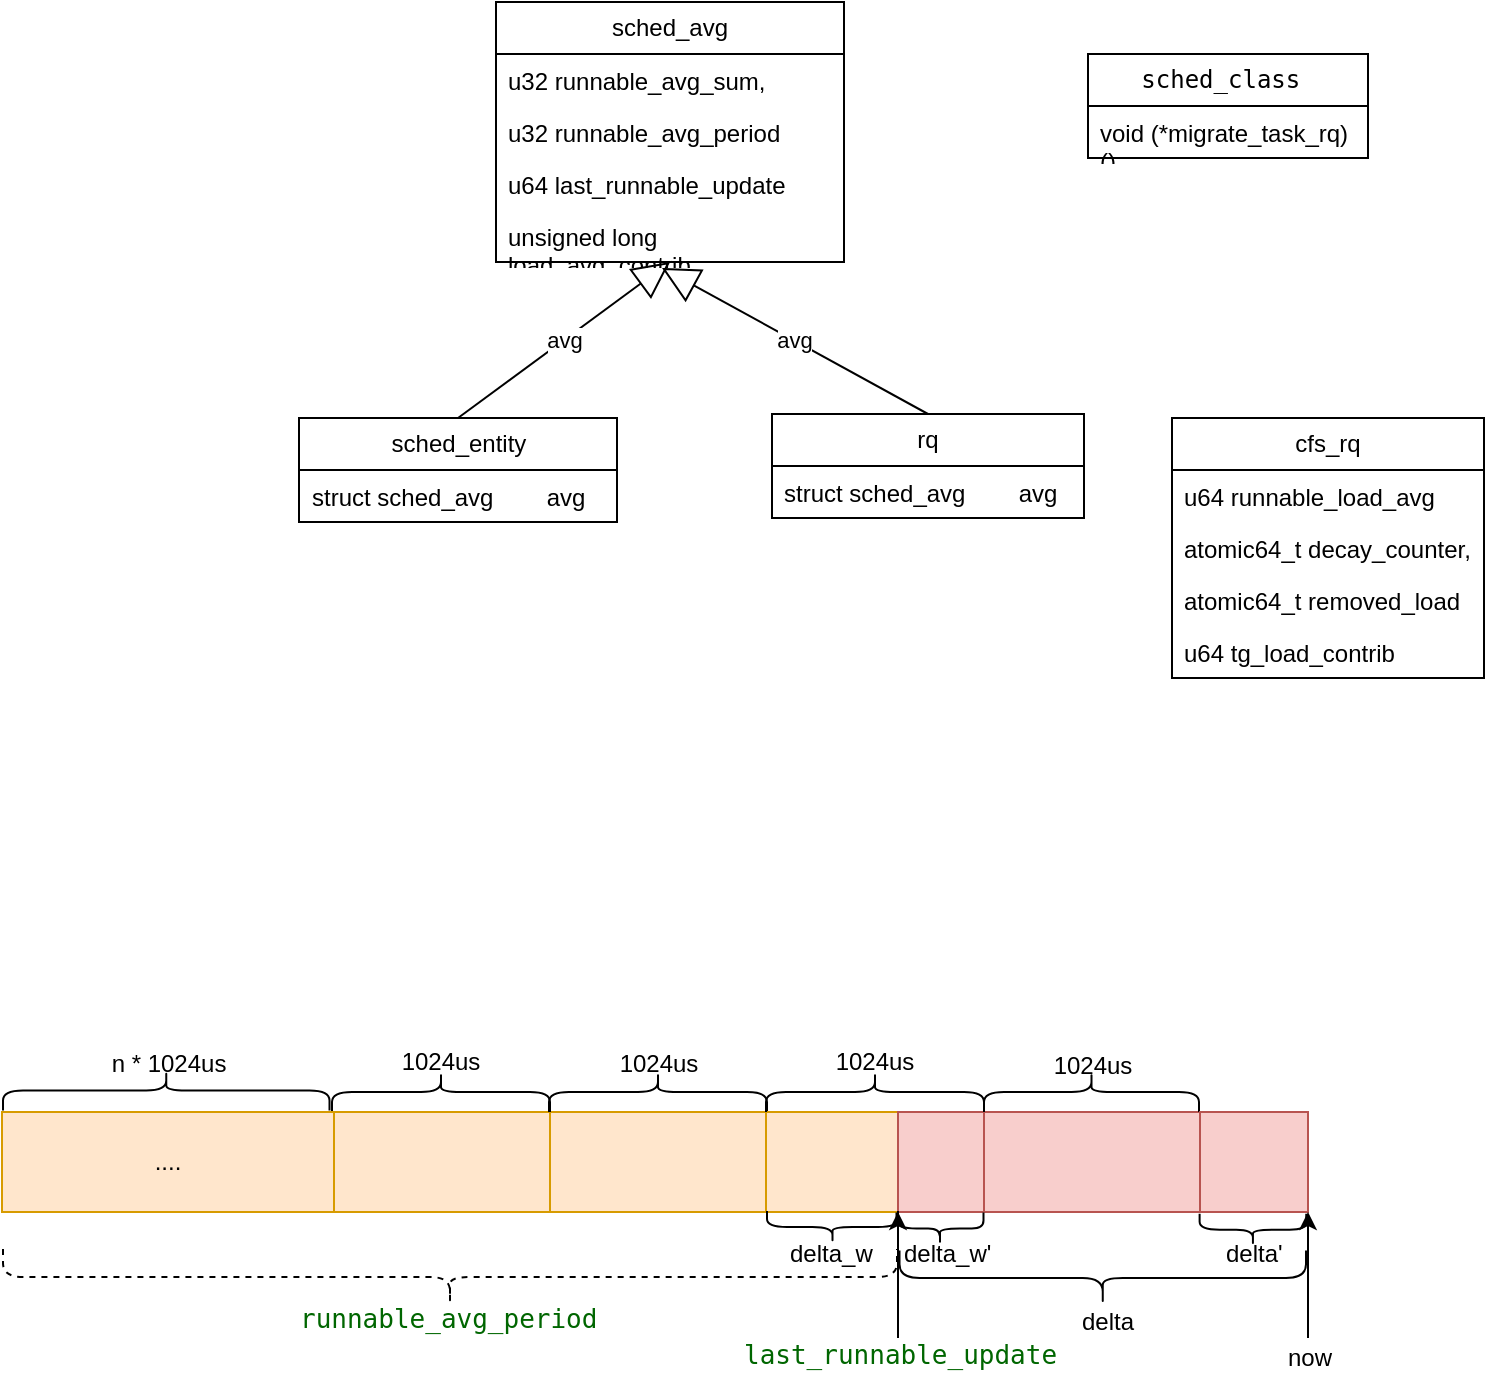 <mxfile version="24.7.5">
  <diagram name="第 1 页" id="Cx8AKZTiIH4H-YPR8EMa">
    <mxGraphModel dx="1877" dy="538" grid="0" gridSize="10" guides="1" tooltips="1" connect="1" arrows="1" fold="1" page="1" pageScale="1" pageWidth="827" pageHeight="1169" math="0" shadow="0">
      <root>
        <mxCell id="0" />
        <mxCell id="1" parent="0" />
        <mxCell id="yR-z4VxPblu7HvxaLN8Z-1" value="sched_avg" style="swimlane;fontStyle=0;childLayout=stackLayout;horizontal=1;startSize=26;fillColor=none;horizontalStack=0;resizeParent=1;resizeParentMax=0;resizeLast=0;collapsible=1;marginBottom=0;whiteSpace=wrap;html=1;" parent="1" vertex="1">
          <mxGeometry x="207" y="142" width="174" height="130" as="geometry" />
        </mxCell>
        <mxCell id="yR-z4VxPblu7HvxaLN8Z-2" value="u32 runnable_avg_sum, " style="text;strokeColor=none;fillColor=none;align=left;verticalAlign=top;spacingLeft=4;spacingRight=4;overflow=hidden;rotatable=0;points=[[0,0.5],[1,0.5]];portConstraint=eastwest;whiteSpace=wrap;html=1;" parent="yR-z4VxPblu7HvxaLN8Z-1" vertex="1">
          <mxGeometry y="26" width="174" height="26" as="geometry" />
        </mxCell>
        <mxCell id="yR-z4VxPblu7HvxaLN8Z-3" value="u32 runnable_avg_period" style="text;strokeColor=none;fillColor=none;align=left;verticalAlign=top;spacingLeft=4;spacingRight=4;overflow=hidden;rotatable=0;points=[[0,0.5],[1,0.5]];portConstraint=eastwest;whiteSpace=wrap;html=1;" parent="yR-z4VxPblu7HvxaLN8Z-1" vertex="1">
          <mxGeometry y="52" width="174" height="26" as="geometry" />
        </mxCell>
        <mxCell id="rU-V8Ytmf-W0rfWwS0kL-4" value="u64 last_runnable_update" style="text;strokeColor=none;fillColor=none;align=left;verticalAlign=top;spacingLeft=4;spacingRight=4;overflow=hidden;rotatable=0;points=[[0,0.5],[1,0.5]];portConstraint=eastwest;whiteSpace=wrap;html=1;" vertex="1" parent="yR-z4VxPblu7HvxaLN8Z-1">
          <mxGeometry y="78" width="174" height="26" as="geometry" />
        </mxCell>
        <mxCell id="yR-z4VxPblu7HvxaLN8Z-4" value="unsigned long load_avg_contrib" style="text;strokeColor=none;fillColor=none;align=left;verticalAlign=top;spacingLeft=4;spacingRight=4;overflow=hidden;rotatable=0;points=[[0,0.5],[1,0.5]];portConstraint=eastwest;whiteSpace=wrap;html=1;" parent="yR-z4VxPblu7HvxaLN8Z-1" vertex="1">
          <mxGeometry y="104" width="174" height="26" as="geometry" />
        </mxCell>
        <mxCell id="yR-z4VxPblu7HvxaLN8Z-5" value="sched_entity" style="swimlane;fontStyle=0;childLayout=stackLayout;horizontal=1;startSize=26;fillColor=none;horizontalStack=0;resizeParent=1;resizeParentMax=0;resizeLast=0;collapsible=1;marginBottom=0;whiteSpace=wrap;html=1;" parent="1" vertex="1">
          <mxGeometry x="108.5" y="350" width="159" height="52" as="geometry" />
        </mxCell>
        <mxCell id="yR-z4VxPblu7HvxaLN8Z-6" value="struct sched_avg&amp;nbsp;&amp;nbsp;&amp;nbsp;&amp;nbsp;&amp;nbsp;&amp;nbsp;&amp;nbsp; avg" style="text;strokeColor=none;fillColor=none;align=left;verticalAlign=top;spacingLeft=4;spacingRight=4;overflow=hidden;rotatable=0;points=[[0,0.5],[1,0.5]];portConstraint=eastwest;whiteSpace=wrap;html=1;" parent="yR-z4VxPblu7HvxaLN8Z-5" vertex="1">
          <mxGeometry y="26" width="159" height="26" as="geometry" />
        </mxCell>
        <mxCell id="yR-z4VxPblu7HvxaLN8Z-9" value="avg" style="endArrow=block;endSize=16;endFill=0;html=1;rounded=0;exitX=0.5;exitY=0;exitDx=0;exitDy=0;entryX=0.5;entryY=1;entryDx=0;entryDy=0;" parent="1" source="yR-z4VxPblu7HvxaLN8Z-5" target="yR-z4VxPblu7HvxaLN8Z-1" edge="1">
          <mxGeometry width="160" relative="1" as="geometry">
            <mxPoint x="393" y="303" as="sourcePoint" />
            <mxPoint x="553" y="303" as="targetPoint" />
          </mxGeometry>
        </mxCell>
        <mxCell id="rU-V8Ytmf-W0rfWwS0kL-1" value="rq" style="swimlane;fontStyle=0;childLayout=stackLayout;horizontal=1;startSize=26;fillColor=none;horizontalStack=0;resizeParent=1;resizeParentMax=0;resizeLast=0;collapsible=1;marginBottom=0;whiteSpace=wrap;html=1;" vertex="1" parent="1">
          <mxGeometry x="345" y="348" width="156" height="52" as="geometry" />
        </mxCell>
        <mxCell id="rU-V8Ytmf-W0rfWwS0kL-2" value="struct sched_avg&amp;nbsp;&amp;nbsp;&amp;nbsp;&amp;nbsp;&amp;nbsp;&amp;nbsp;&amp;nbsp; avg" style="text;strokeColor=none;fillColor=none;align=left;verticalAlign=top;spacingLeft=4;spacingRight=4;overflow=hidden;rotatable=0;points=[[0,0.5],[1,0.5]];portConstraint=eastwest;whiteSpace=wrap;html=1;" vertex="1" parent="rU-V8Ytmf-W0rfWwS0kL-1">
          <mxGeometry y="26" width="156" height="26" as="geometry" />
        </mxCell>
        <mxCell id="Qzs8wgfuzLvNGcvXCS6C-1" value="" style="rounded=0;whiteSpace=wrap;html=1;fillColor=#ffe6cc;strokeColor=#d79b00;" vertex="1" parent="1">
          <mxGeometry x="126" y="697" width="108" height="50" as="geometry" />
        </mxCell>
        <mxCell id="rU-V8Ytmf-W0rfWwS0kL-3" value="avg" style="endArrow=block;endSize=16;endFill=0;html=1;rounded=0;exitX=0.5;exitY=0;exitDx=0;exitDy=0;entryX=0.477;entryY=1.115;entryDx=0;entryDy=0;entryPerimeter=0;" edge="1" parent="1" source="rU-V8Ytmf-W0rfWwS0kL-1" target="yR-z4VxPblu7HvxaLN8Z-4">
          <mxGeometry width="160" relative="1" as="geometry">
            <mxPoint x="532" y="253" as="sourcePoint" />
            <mxPoint x="305" y="245" as="targetPoint" />
          </mxGeometry>
        </mxCell>
        <mxCell id="Qzs8wgfuzLvNGcvXCS6C-2" value="" style="rounded=0;whiteSpace=wrap;html=1;fillColor=#ffe6cc;strokeColor=#d79b00;" vertex="1" parent="1">
          <mxGeometry x="234" y="697" width="108" height="50" as="geometry" />
        </mxCell>
        <mxCell id="rU-V8Ytmf-W0rfWwS0kL-5" value="cfs_rq" style="swimlane;fontStyle=0;childLayout=stackLayout;horizontal=1;startSize=26;fillColor=none;horizontalStack=0;resizeParent=1;resizeParentMax=0;resizeLast=0;collapsible=1;marginBottom=0;whiteSpace=wrap;html=1;" vertex="1" parent="1">
          <mxGeometry x="545" y="350" width="156" height="130" as="geometry" />
        </mxCell>
        <mxCell id="rU-V8Ytmf-W0rfWwS0kL-6" value="u64 runnable_load_avg" style="text;strokeColor=none;fillColor=none;align=left;verticalAlign=top;spacingLeft=4;spacingRight=4;overflow=hidden;rotatable=0;points=[[0,0.5],[1,0.5]];portConstraint=eastwest;whiteSpace=wrap;html=1;" vertex="1" parent="rU-V8Ytmf-W0rfWwS0kL-5">
          <mxGeometry y="26" width="156" height="26" as="geometry" />
        </mxCell>
        <mxCell id="rU-V8Ytmf-W0rfWwS0kL-11" value="atomic64_t decay_counter, " style="text;strokeColor=none;fillColor=none;align=left;verticalAlign=top;spacingLeft=4;spacingRight=4;overflow=hidden;rotatable=0;points=[[0,0.5],[1,0.5]];portConstraint=eastwest;whiteSpace=wrap;html=1;" vertex="1" parent="rU-V8Ytmf-W0rfWwS0kL-5">
          <mxGeometry y="52" width="156" height="26" as="geometry" />
        </mxCell>
        <mxCell id="rU-V8Ytmf-W0rfWwS0kL-12" value="atomic64_t removed_load" style="text;strokeColor=none;fillColor=none;align=left;verticalAlign=top;spacingLeft=4;spacingRight=4;overflow=hidden;rotatable=0;points=[[0,0.5],[1,0.5]];portConstraint=eastwest;whiteSpace=wrap;html=1;" vertex="1" parent="rU-V8Ytmf-W0rfWwS0kL-5">
          <mxGeometry y="78" width="156" height="26" as="geometry" />
        </mxCell>
        <mxCell id="rU-V8Ytmf-W0rfWwS0kL-13" value="u64 tg_load_contrib" style="text;strokeColor=none;fillColor=none;align=left;verticalAlign=top;spacingLeft=4;spacingRight=4;overflow=hidden;rotatable=0;points=[[0,0.5],[1,0.5]];portConstraint=eastwest;whiteSpace=wrap;html=1;" vertex="1" parent="rU-V8Ytmf-W0rfWwS0kL-5">
          <mxGeometry y="104" width="156" height="26" as="geometry" />
        </mxCell>
        <mxCell id="Qzs8wgfuzLvNGcvXCS6C-3" value="" style="shape=curlyBracket;whiteSpace=wrap;html=1;rounded=1;flipH=1;labelPosition=right;verticalLabelPosition=middle;align=left;verticalAlign=middle;rotation=-90;" vertex="1" parent="1">
          <mxGeometry x="169.5" y="632.5" width="20" height="109" as="geometry" />
        </mxCell>
        <mxCell id="Qzs8wgfuzLvNGcvXCS6C-4" value="" style="shape=curlyBracket;whiteSpace=wrap;html=1;rounded=1;flipH=1;labelPosition=right;verticalLabelPosition=middle;align=left;verticalAlign=middle;rotation=-90;" vertex="1" parent="1">
          <mxGeometry x="278" y="632.5" width="20" height="109" as="geometry" />
        </mxCell>
        <mxCell id="Qzs8wgfuzLvNGcvXCS6C-5" value="1024us" style="text;html=1;align=center;verticalAlign=middle;resizable=0;points=[];autosize=1;strokeColor=none;fillColor=none;" vertex="1" parent="1">
          <mxGeometry x="150" y="659" width="57" height="26" as="geometry" />
        </mxCell>
        <mxCell id="Qzs8wgfuzLvNGcvXCS6C-6" value="1024us" style="text;html=1;align=center;verticalAlign=middle;resizable=0;points=[];autosize=1;strokeColor=none;fillColor=none;" vertex="1" parent="1">
          <mxGeometry x="259.5" y="660" width="57" height="26" as="geometry" />
        </mxCell>
        <mxCell id="Qzs8wgfuzLvNGcvXCS6C-7" value="" style="rounded=0;whiteSpace=wrap;html=1;fillColor=#ffe6cc;strokeColor=#d79b00;" vertex="1" parent="1">
          <mxGeometry x="342" y="697" width="66" height="50" as="geometry" />
        </mxCell>
        <mxCell id="Qzs8wgfuzLvNGcvXCS6C-8" value="" style="rounded=0;whiteSpace=wrap;html=1;fillColor=#f8cecc;strokeColor=#b85450;" vertex="1" parent="1">
          <mxGeometry x="451" y="697" width="108" height="50" as="geometry" />
        </mxCell>
        <mxCell id="Qzs8wgfuzLvNGcvXCS6C-9" value="" style="rounded=0;whiteSpace=wrap;html=1;fillColor=#f8cecc;strokeColor=#b85450;" vertex="1" parent="1">
          <mxGeometry x="408" y="697" width="43" height="50" as="geometry" />
        </mxCell>
        <mxCell id="Qzs8wgfuzLvNGcvXCS6C-10" value="" style="shape=curlyBracket;whiteSpace=wrap;html=1;rounded=1;flipH=1;labelPosition=right;verticalLabelPosition=middle;align=left;verticalAlign=middle;rotation=-90;" vertex="1" parent="1">
          <mxGeometry x="386.5" y="632.5" width="20" height="109" as="geometry" />
        </mxCell>
        <mxCell id="Qzs8wgfuzLvNGcvXCS6C-11" value="1024us" style="text;html=1;align=center;verticalAlign=middle;resizable=0;points=[];autosize=1;strokeColor=none;fillColor=none;" vertex="1" parent="1">
          <mxGeometry x="367" y="659" width="57" height="26" as="geometry" />
        </mxCell>
        <mxCell id="Qzs8wgfuzLvNGcvXCS6C-12" value="" style="shape=curlyBracket;whiteSpace=wrap;html=1;rounded=1;flipH=1;labelPosition=right;verticalLabelPosition=middle;align=left;verticalAlign=middle;rotation=-90;" vertex="1" parent="1">
          <mxGeometry x="494.75" y="633.25" width="20" height="107.5" as="geometry" />
        </mxCell>
        <mxCell id="Qzs8wgfuzLvNGcvXCS6C-13" value="1024us" style="text;html=1;align=center;verticalAlign=middle;resizable=0;points=[];autosize=1;strokeColor=none;fillColor=none;" vertex="1" parent="1">
          <mxGeometry x="476" y="661" width="57" height="26" as="geometry" />
        </mxCell>
        <mxCell id="Qzs8wgfuzLvNGcvXCS6C-14" value="" style="rounded=0;whiteSpace=wrap;html=1;fillColor=#f8cecc;strokeColor=#b85450;" vertex="1" parent="1">
          <mxGeometry x="559" y="697" width="54" height="50" as="geometry" />
        </mxCell>
        <mxCell id="Qzs8wgfuzLvNGcvXCS6C-15" value="" style="endArrow=classic;html=1;rounded=0;entryX=1;entryY=1;entryDx=0;entryDy=0;" edge="1" parent="1" target="Qzs8wgfuzLvNGcvXCS6C-7">
          <mxGeometry width="50" height="50" relative="1" as="geometry">
            <mxPoint x="408" y="810" as="sourcePoint" />
            <mxPoint x="479" y="846" as="targetPoint" />
          </mxGeometry>
        </mxCell>
        <mxCell id="Qzs8wgfuzLvNGcvXCS6C-16" value="&lt;pre id=&quot;b&quot; style=&quot;font-size: 13px; font-family: monospace; background: rgb(255, 255, 255); color: rgb(0, 0, 51); white-space: pre-wrap; font-style: normal; font-variant-ligatures: normal; font-variant-caps: normal; font-weight: 400; letter-spacing: normal; orphans: 2; text-align: start; text-indent: 0px; text-transform: none; widows: 2; word-spacing: 0px; -webkit-text-stroke-width: 0px; text-decoration-thickness: initial; text-decoration-style: initial; text-decoration-color: initial;&quot;&gt;&lt;span class=&quot;add&quot; style=&quot;font-size: 13px; font-family: monospace; background: rgb(255, 255, 255); color: rgb(0, 102, 0);&quot;&gt;last_runnable_update&lt;/span&gt;&lt;/pre&gt;" style="text;whiteSpace=wrap;html=1;" vertex="1" parent="1">
          <mxGeometry x="329" y="791" width="156.67" height="41" as="geometry" />
        </mxCell>
        <mxCell id="Qzs8wgfuzLvNGcvXCS6C-17" value="" style="endArrow=classic;html=1;rounded=0;entryX=1;entryY=1;entryDx=0;entryDy=0;" edge="1" parent="1">
          <mxGeometry width="50" height="50" relative="1" as="geometry">
            <mxPoint x="613" y="810" as="sourcePoint" />
            <mxPoint x="613" y="747" as="targetPoint" />
          </mxGeometry>
        </mxCell>
        <mxCell id="Qzs8wgfuzLvNGcvXCS6C-18" value="now" style="text;whiteSpace=wrap;html=1;" vertex="1" parent="1">
          <mxGeometry x="601" y="806" width="30" height="23" as="geometry" />
        </mxCell>
        <mxCell id="Qzs8wgfuzLvNGcvXCS6C-19" value="" style="shape=curlyBracket;whiteSpace=wrap;html=1;rounded=1;labelPosition=left;verticalLabelPosition=middle;align=right;verticalAlign=middle;rotation=-90;" vertex="1" parent="1">
          <mxGeometry x="496.63" y="678.38" width="27.5" height="203.25" as="geometry" />
        </mxCell>
        <mxCell id="Qzs8wgfuzLvNGcvXCS6C-20" value="delta" style="text;whiteSpace=wrap;html=1;" vertex="1" parent="1">
          <mxGeometry x="498" y="788" width="30" height="23" as="geometry" />
        </mxCell>
        <mxCell id="Qzs8wgfuzLvNGcvXCS6C-23" value="" style="shape=curlyBracket;whiteSpace=wrap;html=1;rounded=1;labelPosition=left;verticalLabelPosition=middle;align=right;verticalAlign=middle;rotation=-90;dashed=1;" vertex="1" parent="1">
          <mxGeometry x="170" y="556" width="28" height="447" as="geometry" />
        </mxCell>
        <mxCell id="Qzs8wgfuzLvNGcvXCS6C-24" value="&lt;pre style=&quot;font-size: 13px; font-family: monospace; background: rgb(255, 255, 255); color: rgb(0, 0, 51); white-space: pre-wrap; font-style: normal; font-variant-ligatures: normal; font-variant-caps: normal; font-weight: 400; letter-spacing: normal; orphans: 2; text-align: start; text-indent: 0px; text-transform: none; widows: 2; word-spacing: 0px; -webkit-text-stroke-width: 0px; text-decoration-thickness: initial; text-decoration-style: initial; text-decoration-color: initial;&quot; id=&quot;b&quot;&gt;&lt;span style=&quot;font-size: 13px; font-family: monospace; background: rgb(255, 255, 255); color: rgb(0, 102, 0);&quot; class=&quot;add&quot;&gt;runnable_avg_period&lt;/span&gt;&lt;/pre&gt;" style="text;whiteSpace=wrap;html=1;" vertex="1" parent="1">
          <mxGeometry x="107" y="773" width="161" height="41" as="geometry" />
        </mxCell>
        <mxCell id="Qzs8wgfuzLvNGcvXCS6C-25" value="...." style="rounded=0;whiteSpace=wrap;html=1;fillColor=#ffe6cc;strokeColor=#d79b00;" vertex="1" parent="1">
          <mxGeometry x="-40" y="697" width="166" height="50" as="geometry" />
        </mxCell>
        <mxCell id="Qzs8wgfuzLvNGcvXCS6C-26" value="" style="shape=curlyBracket;whiteSpace=wrap;html=1;rounded=1;labelPosition=left;verticalLabelPosition=middle;align=right;verticalAlign=middle;rotation=-90;" vertex="1" parent="1">
          <mxGeometry x="367.25" y="721.75" width="16" height="65.5" as="geometry" />
        </mxCell>
        <mxCell id="Qzs8wgfuzLvNGcvXCS6C-27" value="delta_w" style="text;whiteSpace=wrap;html=1;" vertex="1" parent="1">
          <mxGeometry x="352.25" y="754" width="45.75" height="23" as="geometry" />
        </mxCell>
        <mxCell id="Qzs8wgfuzLvNGcvXCS6C-28" value="" style="shape=curlyBracket;whiteSpace=wrap;html=1;rounded=1;labelPosition=left;verticalLabelPosition=middle;align=right;verticalAlign=middle;rotation=-90;" vertex="1" parent="1">
          <mxGeometry x="421" y="733.5" width="16" height="43.5" as="geometry" />
        </mxCell>
        <mxCell id="Qzs8wgfuzLvNGcvXCS6C-29" value="delta_w&#39;" style="text;whiteSpace=wrap;html=1;" vertex="1" parent="1">
          <mxGeometry x="409" y="754" width="45" height="23" as="geometry" />
        </mxCell>
        <mxCell id="Qzs8wgfuzLvNGcvXCS6C-30" value="" style="shape=curlyBracket;whiteSpace=wrap;html=1;rounded=1;flipH=1;labelPosition=right;verticalLabelPosition=middle;align=left;verticalAlign=middle;rotation=-90;" vertex="1" parent="1">
          <mxGeometry x="32.13" y="604.62" width="20" height="163.25" as="geometry" />
        </mxCell>
        <mxCell id="Qzs8wgfuzLvNGcvXCS6C-33" value="n * 1024us" style="text;html=1;align=center;verticalAlign=middle;resizable=0;points=[];autosize=1;strokeColor=none;fillColor=none;" vertex="1" parent="1">
          <mxGeometry x="5" y="660" width="75" height="26" as="geometry" />
        </mxCell>
        <mxCell id="Qzs8wgfuzLvNGcvXCS6C-36" value="" style="shape=curlyBracket;whiteSpace=wrap;html=1;rounded=1;labelPosition=left;verticalLabelPosition=middle;align=right;verticalAlign=middle;rotation=-90;" vertex="1" parent="1">
          <mxGeometry x="577.51" y="729.17" width="15.91" height="53.32" as="geometry" />
        </mxCell>
        <mxCell id="Qzs8wgfuzLvNGcvXCS6C-37" value="delta&#39;" style="text;whiteSpace=wrap;html=1;" vertex="1" parent="1">
          <mxGeometry x="570.46" y="754" width="30" height="23" as="geometry" />
        </mxCell>
        <mxCell id="rU-V8Ytmf-W0rfWwS0kL-7" value="&lt;pre id=&quot;b&quot;&gt;&lt;span class=&quot;hunk&quot;&gt;sched_class &lt;/span&gt;&lt;/pre&gt;" style="swimlane;fontStyle=0;childLayout=stackLayout;horizontal=1;startSize=26;fillColor=none;horizontalStack=0;resizeParent=1;resizeParentMax=0;resizeLast=0;collapsible=1;marginBottom=0;whiteSpace=wrap;html=1;" vertex="1" parent="1">
          <mxGeometry x="503" y="168" width="140" height="52" as="geometry" />
        </mxCell>
        <mxCell id="rU-V8Ytmf-W0rfWwS0kL-8" value="void (*migrate_task_rq)()" style="text;strokeColor=none;fillColor=none;align=left;verticalAlign=top;spacingLeft=4;spacingRight=4;overflow=hidden;rotatable=0;points=[[0,0.5],[1,0.5]];portConstraint=eastwest;whiteSpace=wrap;html=1;" vertex="1" parent="rU-V8Ytmf-W0rfWwS0kL-7">
          <mxGeometry y="26" width="140" height="26" as="geometry" />
        </mxCell>
      </root>
    </mxGraphModel>
  </diagram>
</mxfile>
